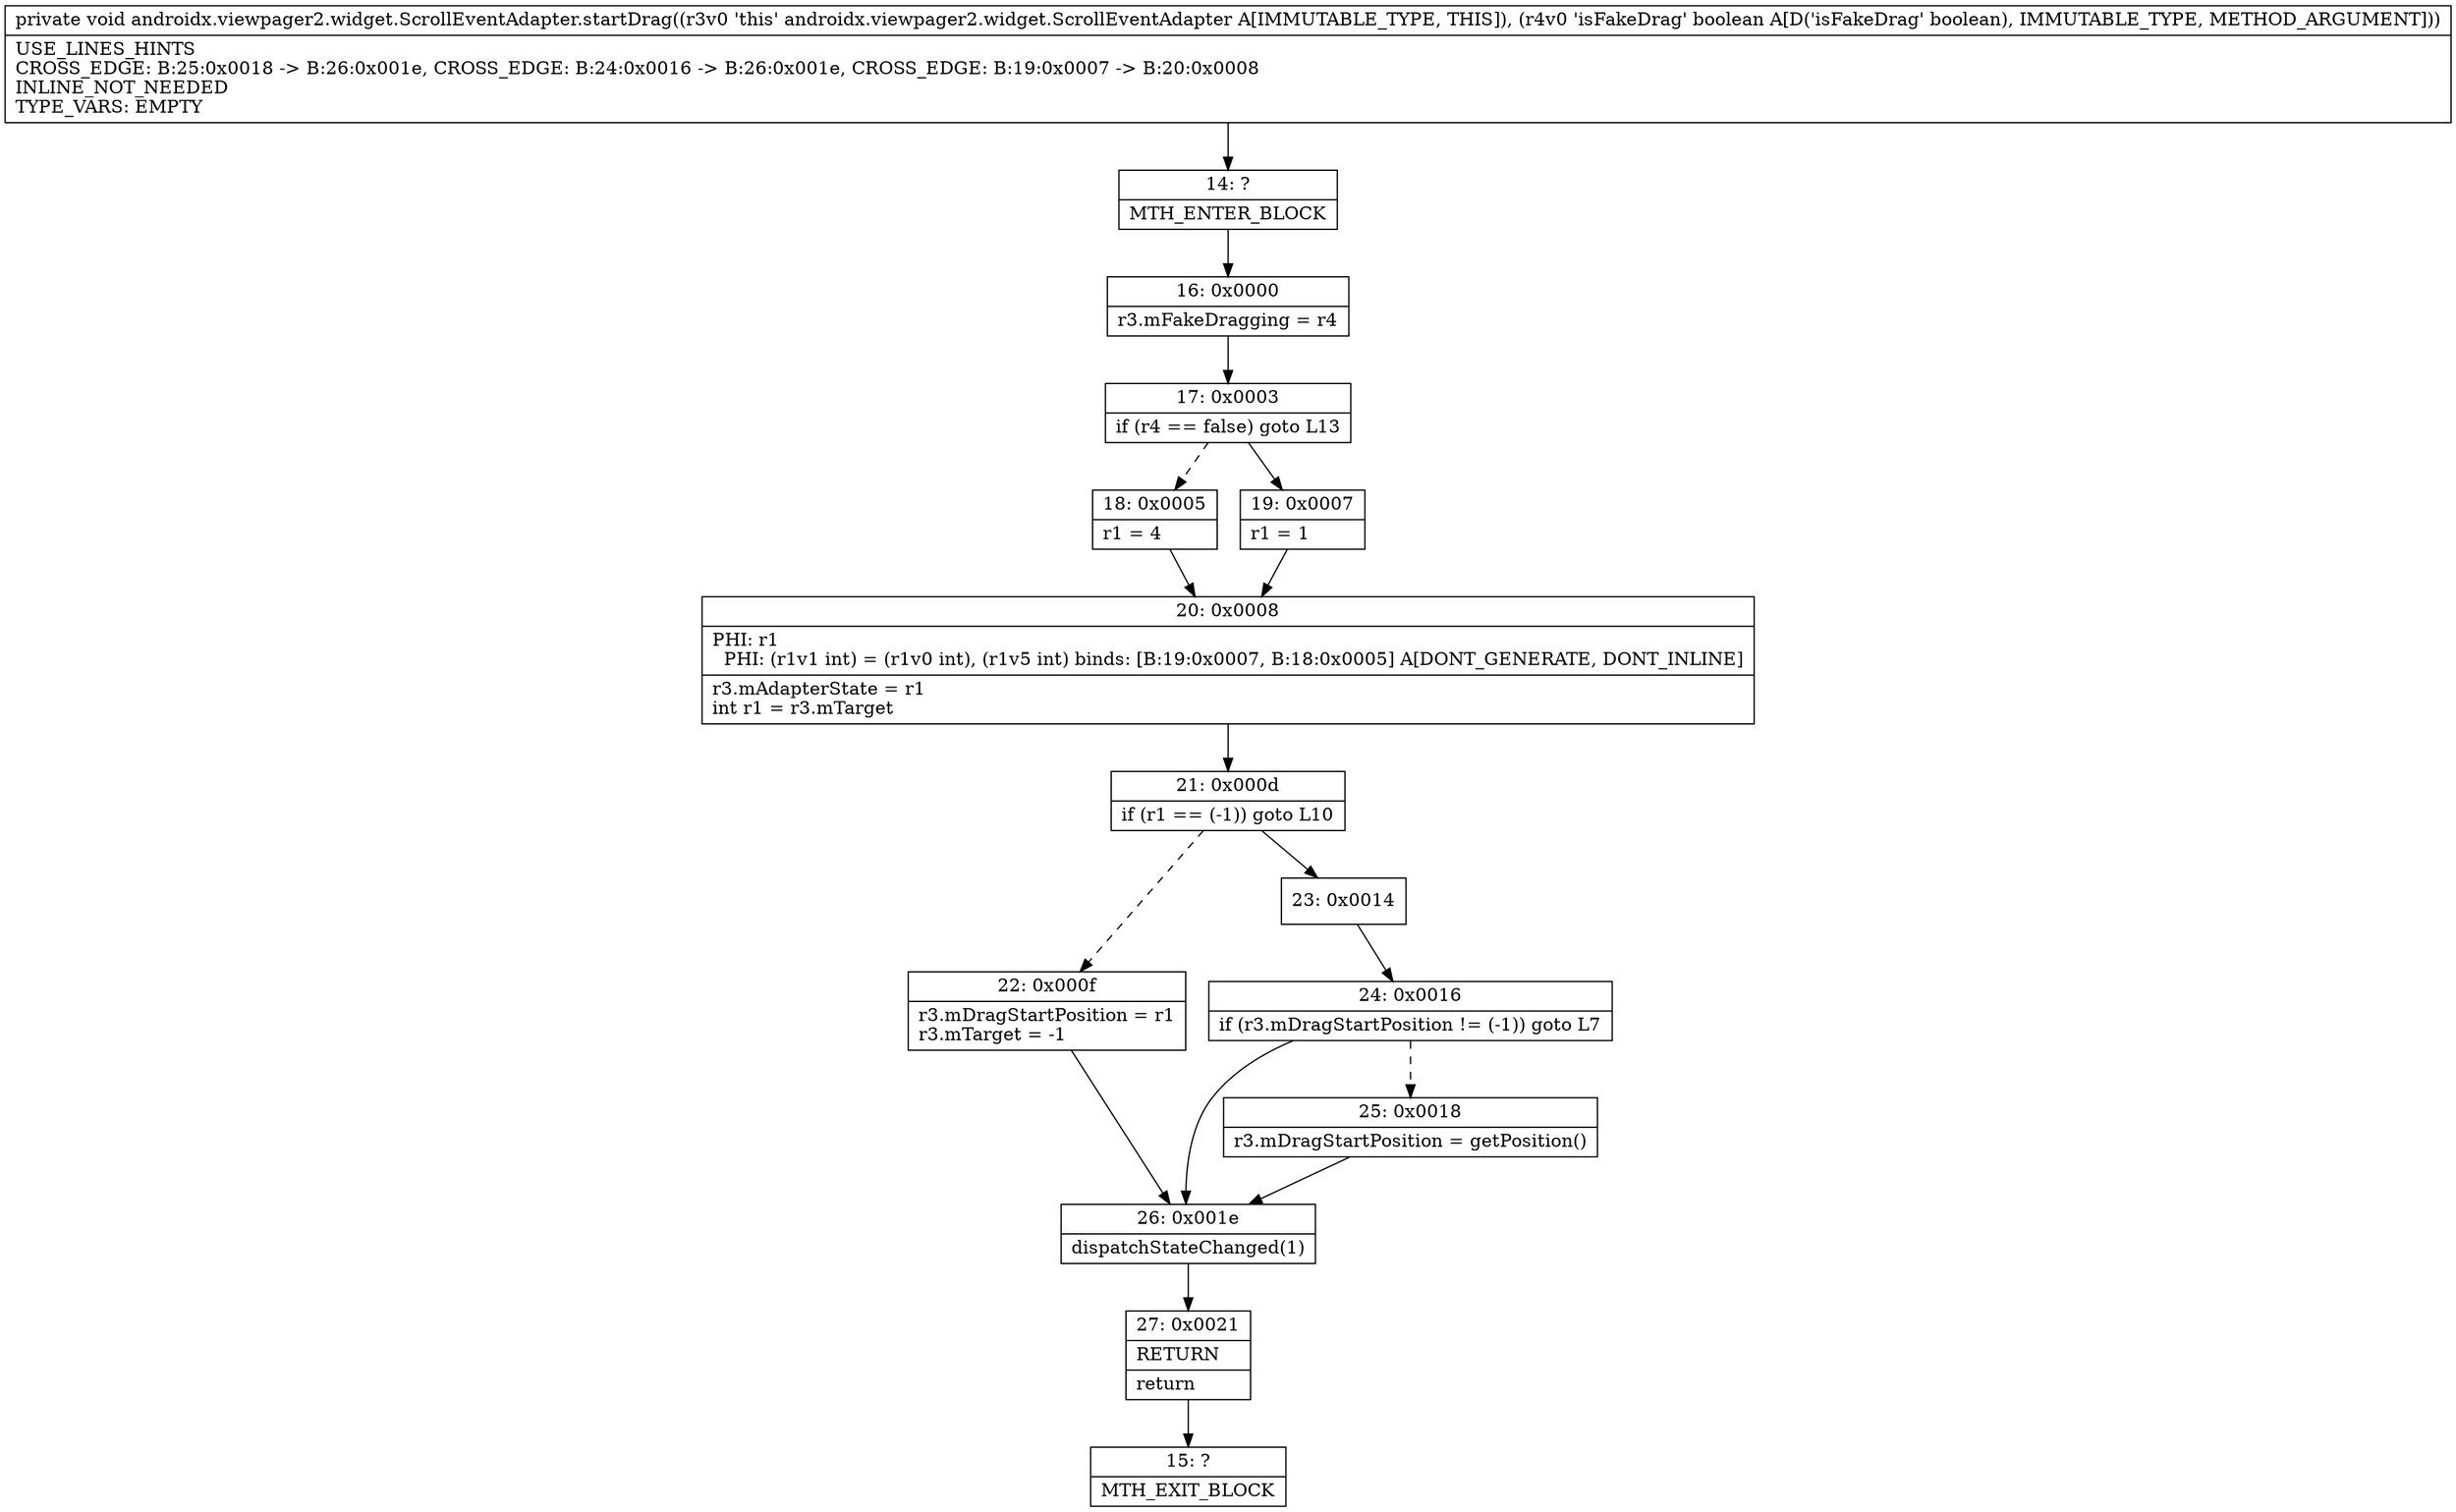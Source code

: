 digraph "CFG forandroidx.viewpager2.widget.ScrollEventAdapter.startDrag(Z)V" {
Node_14 [shape=record,label="{14\:\ ?|MTH_ENTER_BLOCK\l}"];
Node_16 [shape=record,label="{16\:\ 0x0000|r3.mFakeDragging = r4\l}"];
Node_17 [shape=record,label="{17\:\ 0x0003|if (r4 == false) goto L13\l}"];
Node_18 [shape=record,label="{18\:\ 0x0005|r1 = 4\l}"];
Node_20 [shape=record,label="{20\:\ 0x0008|PHI: r1 \l  PHI: (r1v1 int) = (r1v0 int), (r1v5 int) binds: [B:19:0x0007, B:18:0x0005] A[DONT_GENERATE, DONT_INLINE]\l|r3.mAdapterState = r1\lint r1 = r3.mTarget\l}"];
Node_21 [shape=record,label="{21\:\ 0x000d|if (r1 == (\-1)) goto L10\l}"];
Node_22 [shape=record,label="{22\:\ 0x000f|r3.mDragStartPosition = r1\lr3.mTarget = \-1\l}"];
Node_26 [shape=record,label="{26\:\ 0x001e|dispatchStateChanged(1)\l}"];
Node_27 [shape=record,label="{27\:\ 0x0021|RETURN\l|return\l}"];
Node_15 [shape=record,label="{15\:\ ?|MTH_EXIT_BLOCK\l}"];
Node_23 [shape=record,label="{23\:\ 0x0014}"];
Node_24 [shape=record,label="{24\:\ 0x0016|if (r3.mDragStartPosition != (\-1)) goto L7\l}"];
Node_25 [shape=record,label="{25\:\ 0x0018|r3.mDragStartPosition = getPosition()\l}"];
Node_19 [shape=record,label="{19\:\ 0x0007|r1 = 1\l}"];
MethodNode[shape=record,label="{private void androidx.viewpager2.widget.ScrollEventAdapter.startDrag((r3v0 'this' androidx.viewpager2.widget.ScrollEventAdapter A[IMMUTABLE_TYPE, THIS]), (r4v0 'isFakeDrag' boolean A[D('isFakeDrag' boolean), IMMUTABLE_TYPE, METHOD_ARGUMENT]))  | USE_LINES_HINTS\lCROSS_EDGE: B:25:0x0018 \-\> B:26:0x001e, CROSS_EDGE: B:24:0x0016 \-\> B:26:0x001e, CROSS_EDGE: B:19:0x0007 \-\> B:20:0x0008\lINLINE_NOT_NEEDED\lTYPE_VARS: EMPTY\l}"];
MethodNode -> Node_14;Node_14 -> Node_16;
Node_16 -> Node_17;
Node_17 -> Node_18[style=dashed];
Node_17 -> Node_19;
Node_18 -> Node_20;
Node_20 -> Node_21;
Node_21 -> Node_22[style=dashed];
Node_21 -> Node_23;
Node_22 -> Node_26;
Node_26 -> Node_27;
Node_27 -> Node_15;
Node_23 -> Node_24;
Node_24 -> Node_25[style=dashed];
Node_24 -> Node_26;
Node_25 -> Node_26;
Node_19 -> Node_20;
}

